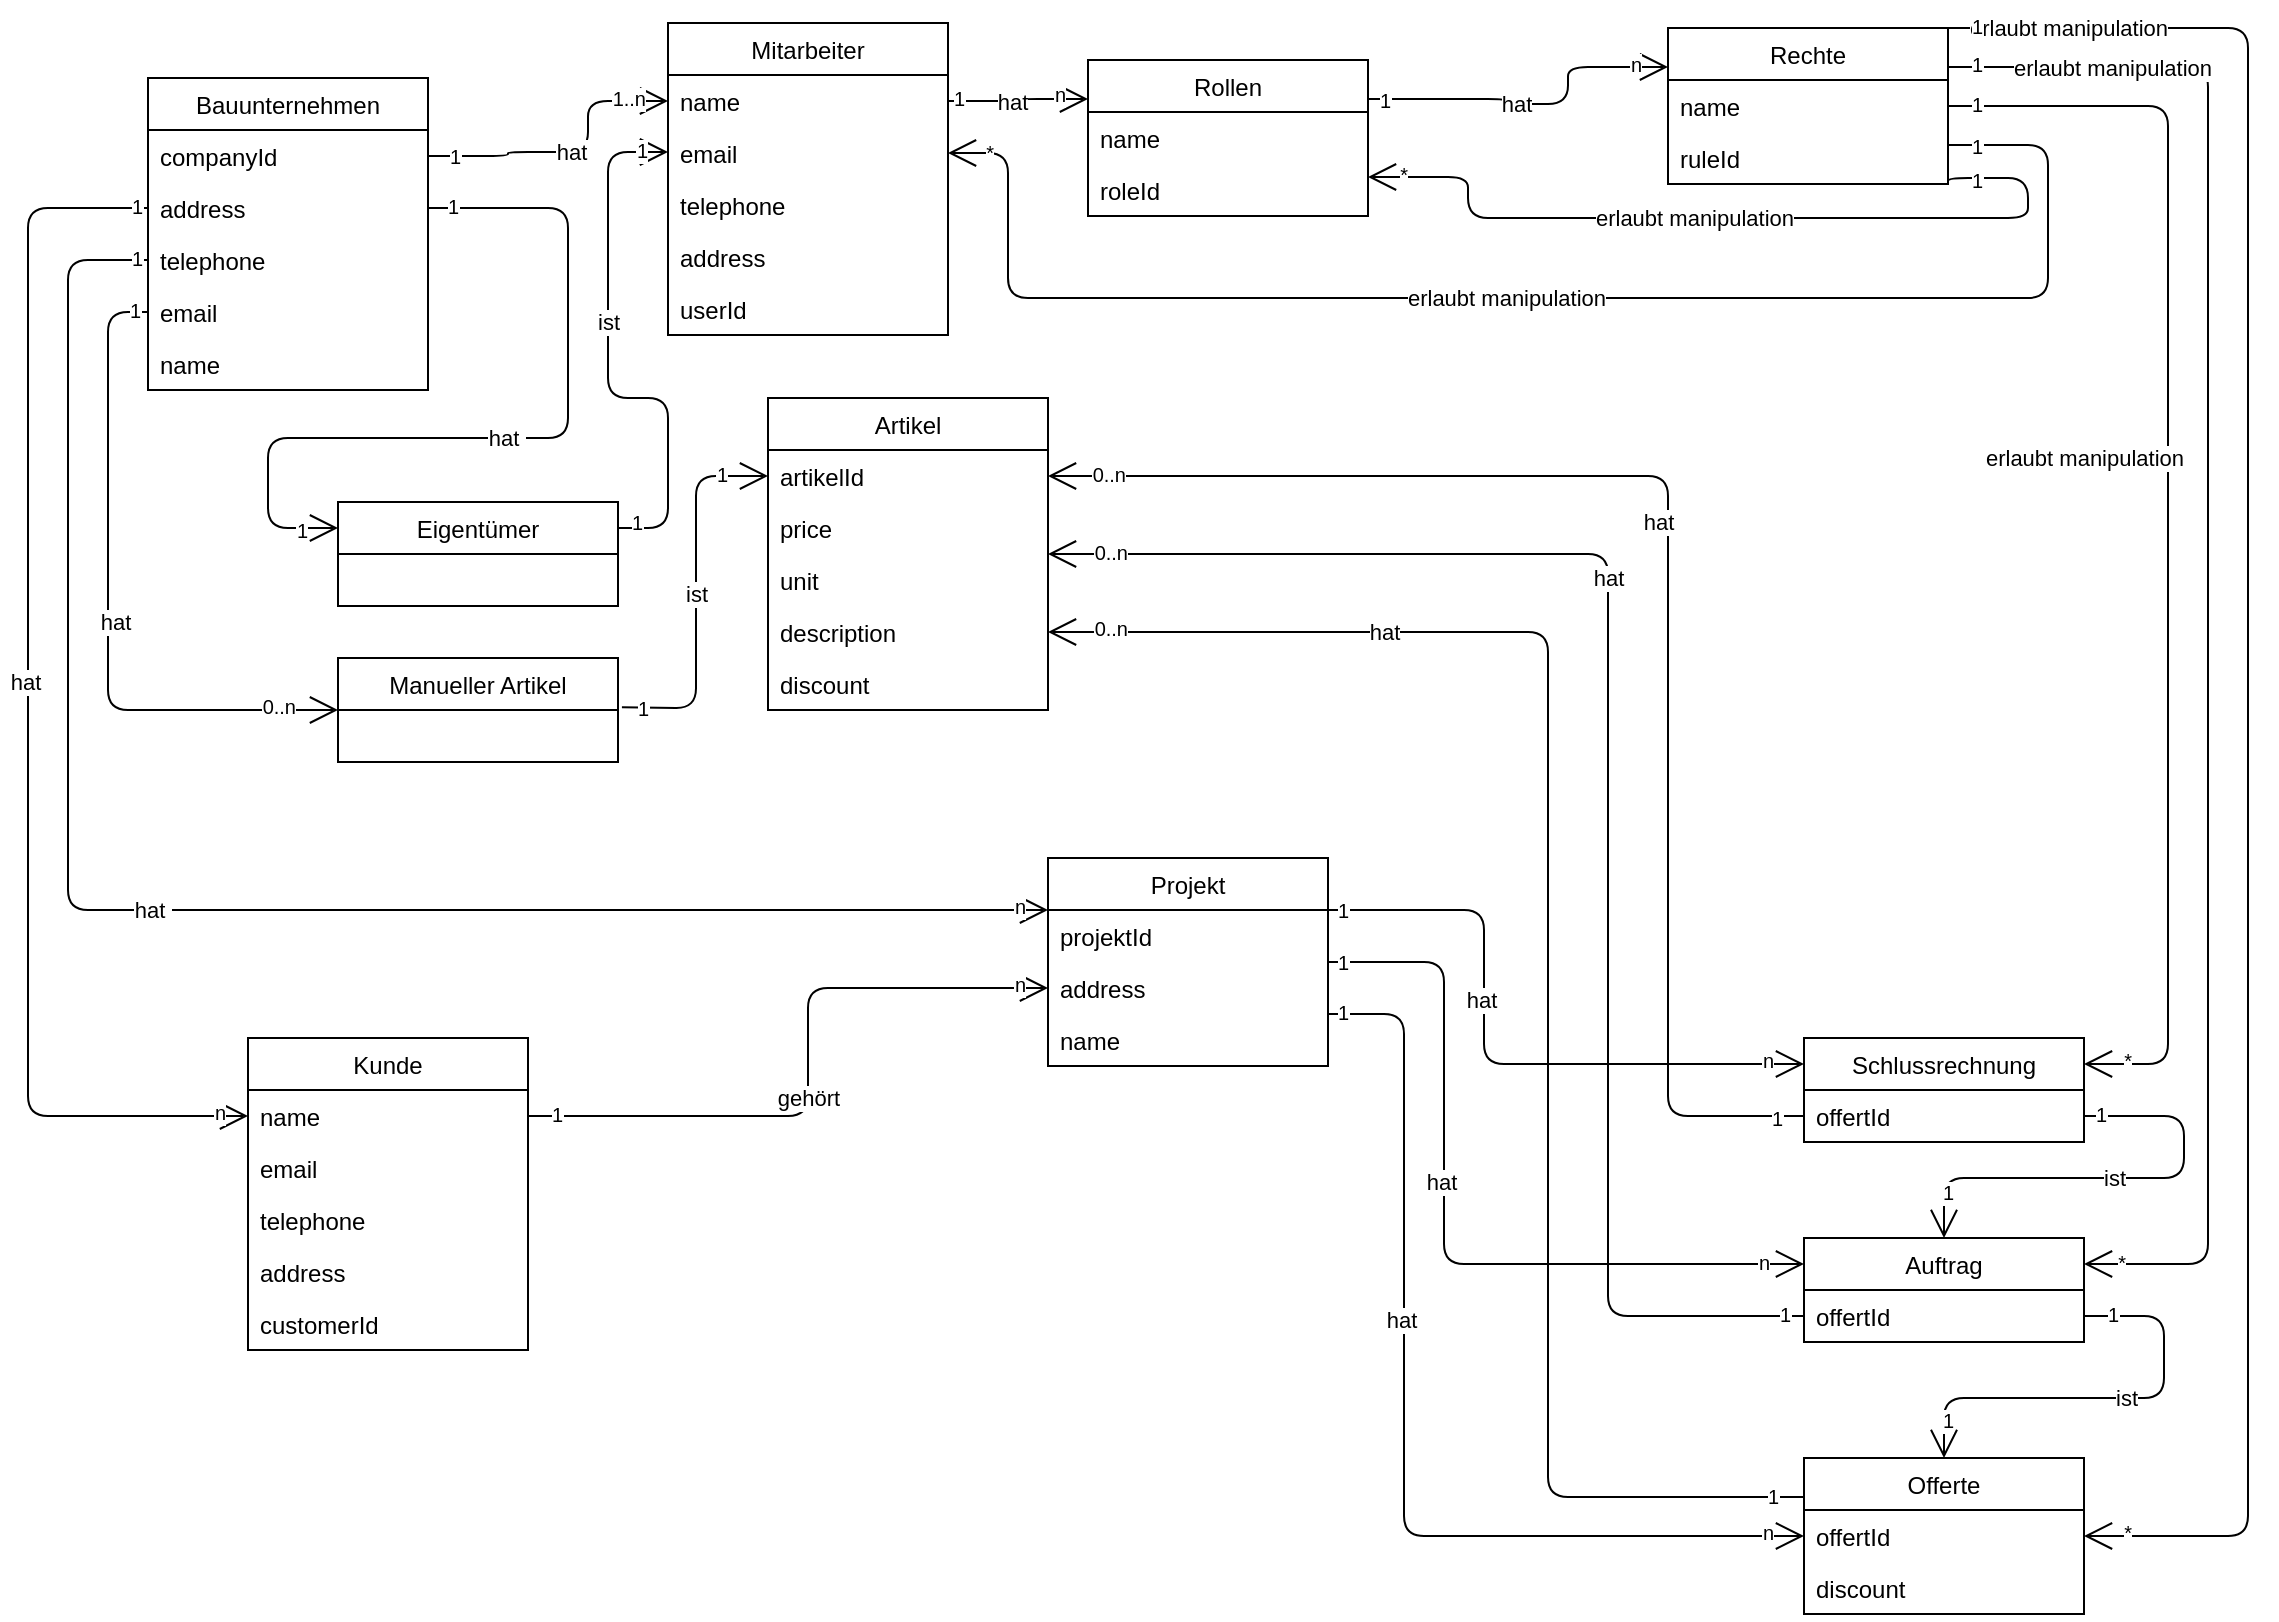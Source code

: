 <mxfile version="12.9.7" type="github">
  <diagram id="pgj_40XWlbkq-XVmsMVO" name="Page-1">
    <mxGraphModel dx="996" dy="1046" grid="1" gridSize="10" guides="1" tooltips="1" connect="1" arrows="1" fold="1" page="1" pageScale="1" pageWidth="1169" pageHeight="827" math="0" shadow="0">
      <root>
        <mxCell id="0" />
        <mxCell id="1" parent="0" />
        <mxCell id="cFKLSj62pfJq8Eh--pYl-3" value="hat&amp;nbsp;" style="endArrow=open;html=1;endSize=12;startArrow=none;startSize=14;startFill=0;edgeStyle=orthogonalEdgeStyle;exitX=1;exitY=0.5;exitDx=0;exitDy=0;entryX=0;entryY=0.25;entryDx=0;entryDy=0;" parent="1" source="C8Te4MgdLisI26u2MHIJ-48" target="C8Te4MgdLisI26u2MHIJ-19" edge="1">
          <mxGeometry x="0.043" relative="1" as="geometry">
            <mxPoint x="230" y="77.0" as="sourcePoint" />
            <mxPoint x="185" y="261" as="targetPoint" />
            <mxPoint as="offset" />
            <Array as="points">
              <mxPoint x="300" y="105" />
              <mxPoint x="300" y="220" />
              <mxPoint x="150" y="220" />
              <mxPoint x="150" y="265" />
            </Array>
          </mxGeometry>
        </mxCell>
        <mxCell id="cFKLSj62pfJq8Eh--pYl-4" value="1" style="resizable=0;html=1;align=left;verticalAlign=top;labelBackgroundColor=#ffffff;fontSize=10;" parent="cFKLSj62pfJq8Eh--pYl-3" connectable="0" vertex="1">
          <mxGeometry x="-1" relative="1" as="geometry">
            <mxPoint x="8" y="-13" as="offset" />
          </mxGeometry>
        </mxCell>
        <mxCell id="cFKLSj62pfJq8Eh--pYl-5" value="1" style="resizable=0;html=1;align=right;verticalAlign=top;labelBackgroundColor=#ffffff;fontSize=10;" parent="cFKLSj62pfJq8Eh--pYl-3" connectable="0" vertex="1">
          <mxGeometry x="1" relative="1" as="geometry">
            <mxPoint x="-14.89" y="-11" as="offset" />
          </mxGeometry>
        </mxCell>
        <mxCell id="cFKLSj62pfJq8Eh--pYl-7" value="hat&amp;nbsp;" style="endArrow=open;html=1;endSize=12;startArrow=none;startSize=14;startFill=0;edgeStyle=orthogonalEdgeStyle;entryX=0;entryY=0.25;entryDx=0;entryDy=0;exitX=1;exitY=0.5;exitDx=0;exitDy=0;" parent="1" source="C8Te4MgdLisI26u2MHIJ-46" target="C8Te4MgdLisI26u2MHIJ-11" edge="1">
          <mxGeometry x="0.016" relative="1" as="geometry">
            <mxPoint x="240" y="40" as="sourcePoint" />
            <mxPoint x="330" y="148.5" as="targetPoint" />
            <mxPoint as="offset" />
            <Array as="points">
              <mxPoint x="270" y="79" />
              <mxPoint x="270" y="77" />
              <mxPoint x="310" y="77" />
            </Array>
          </mxGeometry>
        </mxCell>
        <mxCell id="cFKLSj62pfJq8Eh--pYl-8" value="1" style="resizable=0;html=1;align=left;verticalAlign=top;labelBackgroundColor=#ffffff;fontSize=10;" parent="cFKLSj62pfJq8Eh--pYl-7" connectable="0" vertex="1">
          <mxGeometry x="-1" relative="1" as="geometry">
            <mxPoint x="9" y="-12" as="offset" />
          </mxGeometry>
        </mxCell>
        <mxCell id="cFKLSj62pfJq8Eh--pYl-9" value="1..n" style="resizable=0;html=1;align=right;verticalAlign=top;labelBackgroundColor=#ffffff;fontSize=10;" parent="cFKLSj62pfJq8Eh--pYl-7" connectable="0" vertex="1">
          <mxGeometry x="1" relative="1" as="geometry">
            <mxPoint x="-10.11" y="-13.5" as="offset" />
          </mxGeometry>
        </mxCell>
        <mxCell id="cFKLSj62pfJq8Eh--pYl-10" value="ist" style="endArrow=open;html=1;endSize=12;startArrow=none;startSize=14;startFill=0;edgeStyle=orthogonalEdgeStyle;entryX=0;entryY=0.5;entryDx=0;entryDy=0;exitX=1;exitY=0.25;exitDx=0;exitDy=0;" parent="1" source="C8Te4MgdLisI26u2MHIJ-19" target="C8Te4MgdLisI26u2MHIJ-55" edge="1">
          <mxGeometry x="0.154" relative="1" as="geometry">
            <mxPoint x="340" y="265" as="sourcePoint" />
            <mxPoint x="325" y="160" as="targetPoint" />
            <mxPoint as="offset" />
            <Array as="points">
              <mxPoint x="350" y="265" />
              <mxPoint x="350" y="200" />
              <mxPoint x="320" y="200" />
              <mxPoint x="320" y="77" />
              <mxPoint x="350" y="77" />
            </Array>
          </mxGeometry>
        </mxCell>
        <mxCell id="cFKLSj62pfJq8Eh--pYl-11" value="1" style="resizable=0;html=1;align=left;verticalAlign=top;labelBackgroundColor=#ffffff;fontSize=10;" parent="cFKLSj62pfJq8Eh--pYl-10" connectable="0" vertex="1">
          <mxGeometry x="-1" relative="1" as="geometry">
            <mxPoint x="5" y="-15" as="offset" />
          </mxGeometry>
        </mxCell>
        <mxCell id="cFKLSj62pfJq8Eh--pYl-12" value="1" style="resizable=0;html=1;align=right;verticalAlign=top;labelBackgroundColor=#ffffff;fontSize=10;" parent="cFKLSj62pfJq8Eh--pYl-10" connectable="0" vertex="1">
          <mxGeometry x="1" relative="1" as="geometry">
            <mxPoint x="-9.69" y="-13.51" as="offset" />
          </mxGeometry>
        </mxCell>
        <mxCell id="cFKLSj62pfJq8Eh--pYl-14" value="hat" style="endArrow=open;html=1;endSize=12;startArrow=none;startSize=14;startFill=0;edgeStyle=orthogonalEdgeStyle;entryX=0;entryY=0.25;entryDx=0;entryDy=0;exitX=1;exitY=0.5;exitDx=0;exitDy=0;" parent="1" source="C8Te4MgdLisI26u2MHIJ-56" target="C8Te4MgdLisI26u2MHIJ-15" edge="1">
          <mxGeometry x="-0.111" relative="1" as="geometry">
            <mxPoint x="440" y="148.5" as="sourcePoint" />
            <mxPoint x="570" y="35" as="targetPoint" />
            <mxPoint as="offset" />
            <Array as="points" />
          </mxGeometry>
        </mxCell>
        <mxCell id="cFKLSj62pfJq8Eh--pYl-15" value="1" style="resizable=0;html=1;align=left;verticalAlign=top;labelBackgroundColor=#ffffff;fontSize=10;" parent="cFKLSj62pfJq8Eh--pYl-14" connectable="0" vertex="1">
          <mxGeometry x="-1" relative="1" as="geometry">
            <mxPoint x="1" y="-13.5" as="offset" />
          </mxGeometry>
        </mxCell>
        <mxCell id="cFKLSj62pfJq8Eh--pYl-16" value="n" style="resizable=0;html=1;align=right;verticalAlign=top;labelBackgroundColor=#ffffff;fontSize=10;" parent="cFKLSj62pfJq8Eh--pYl-14" connectable="0" vertex="1">
          <mxGeometry x="1" relative="1" as="geometry">
            <mxPoint x="-10.1" y="-14.5" as="offset" />
          </mxGeometry>
        </mxCell>
        <mxCell id="cFKLSj62pfJq8Eh--pYl-18" value="hat&amp;nbsp;" style="endArrow=open;html=1;endSize=12;startArrow=none;startSize=14;startFill=0;edgeStyle=orthogonalEdgeStyle;exitX=0;exitY=0.5;exitDx=0;exitDy=0;entryX=0;entryY=0.25;entryDx=0;entryDy=0;" parent="1" source="C8Te4MgdLisI26u2MHIJ-49" target="C8Te4MgdLisI26u2MHIJ-20" edge="1">
          <mxGeometry x="-0.048" relative="1" as="geometry">
            <mxPoint x="90" y="79" as="sourcePoint" />
            <mxPoint x="60" y="446" as="targetPoint" />
            <mxPoint as="offset" />
            <Array as="points">
              <mxPoint x="50" y="131" />
              <mxPoint x="50" y="456" />
            </Array>
          </mxGeometry>
        </mxCell>
        <mxCell id="cFKLSj62pfJq8Eh--pYl-19" value="1" style="resizable=0;html=1;align=left;verticalAlign=top;labelBackgroundColor=#ffffff;fontSize=10;" parent="cFKLSj62pfJq8Eh--pYl-18" connectable="0" vertex="1">
          <mxGeometry x="-1" relative="1" as="geometry">
            <mxPoint x="-10" y="-13" as="offset" />
          </mxGeometry>
        </mxCell>
        <mxCell id="cFKLSj62pfJq8Eh--pYl-20" value="n" style="resizable=0;html=1;align=right;verticalAlign=top;labelBackgroundColor=#ffffff;fontSize=10;" parent="cFKLSj62pfJq8Eh--pYl-18" connectable="0" vertex="1">
          <mxGeometry x="1" relative="1" as="geometry">
            <mxPoint x="-10.98" y="-14.0" as="offset" />
          </mxGeometry>
        </mxCell>
        <mxCell id="C8Te4MgdLisI26u2MHIJ-17" value="Rechte" style="swimlane;fontStyle=0;childLayout=stackLayout;horizontal=1;startSize=26;fillColor=none;horizontalStack=0;resizeParent=1;resizeParentMax=0;resizeLast=0;collapsible=1;marginBottom=0;" parent="1" vertex="1">
          <mxGeometry x="850" y="15" width="140" height="78" as="geometry" />
        </mxCell>
        <mxCell id="C8Te4MgdLisI26u2MHIJ-59" value="name" style="text;strokeColor=none;fillColor=none;align=left;verticalAlign=top;spacingLeft=4;spacingRight=4;overflow=hidden;rotatable=0;points=[[0,0.5],[1,0.5]];portConstraint=eastwest;" parent="C8Te4MgdLisI26u2MHIJ-17" vertex="1">
          <mxGeometry y="26" width="140" height="26" as="geometry" />
        </mxCell>
        <mxCell id="C8Te4MgdLisI26u2MHIJ-60" value="ruleId" style="text;strokeColor=none;fillColor=none;align=left;verticalAlign=top;spacingLeft=4;spacingRight=4;overflow=hidden;rotatable=0;points=[[0,0.5],[1,0.5]];portConstraint=eastwest;" parent="C8Te4MgdLisI26u2MHIJ-17" vertex="1">
          <mxGeometry y="52" width="140" height="26" as="geometry" />
        </mxCell>
        <mxCell id="cFKLSj62pfJq8Eh--pYl-24" value="hat&amp;nbsp;" style="endArrow=open;html=1;endSize=12;startArrow=none;startSize=14;startFill=0;edgeStyle=orthogonalEdgeStyle;entryX=0;entryY=0.5;entryDx=0;entryDy=0;exitX=1;exitY=0.75;exitDx=0;exitDy=0;" parent="1" source="C8Te4MgdLisI26u2MHIJ-20" target="C8Te4MgdLisI26u2MHIJ-33" edge="1">
          <mxGeometry x="-0.235" relative="1" as="geometry">
            <mxPoint x="648" y="471" as="sourcePoint" />
            <mxPoint x="867" y="725" as="targetPoint" />
            <mxPoint as="offset" />
            <Array as="points">
              <mxPoint x="718" y="508" />
              <mxPoint x="718" y="769" />
            </Array>
          </mxGeometry>
        </mxCell>
        <mxCell id="cFKLSj62pfJq8Eh--pYl-25" value="1" style="resizable=0;html=1;align=left;verticalAlign=top;labelBackgroundColor=#ffffff;fontSize=10;" parent="cFKLSj62pfJq8Eh--pYl-24" connectable="0" vertex="1">
          <mxGeometry x="-1" relative="1" as="geometry">
            <mxPoint x="3" y="-13" as="offset" />
          </mxGeometry>
        </mxCell>
        <mxCell id="cFKLSj62pfJq8Eh--pYl-26" value="n" style="resizable=0;html=1;align=right;verticalAlign=top;labelBackgroundColor=#ffffff;fontSize=10;" parent="cFKLSj62pfJq8Eh--pYl-24" connectable="0" vertex="1">
          <mxGeometry x="1" relative="1" as="geometry">
            <mxPoint x="-14.19" y="-14.0" as="offset" />
          </mxGeometry>
        </mxCell>
        <mxCell id="cFKLSj62pfJq8Eh--pYl-28" value="hat&amp;nbsp;" style="endArrow=open;html=1;endSize=12;startArrow=none;startSize=14;startFill=0;edgeStyle=orthogonalEdgeStyle;entryX=0;entryY=0.25;entryDx=0;entryDy=0;exitX=1;exitY=0.5;exitDx=0;exitDy=0;" parent="1" source="C8Te4MgdLisI26u2MHIJ-20" target="C8Te4MgdLisI26u2MHIJ-34" edge="1">
          <mxGeometry x="-0.135" relative="1" as="geometry">
            <mxPoint x="648" y="458.5" as="sourcePoint" />
            <mxPoint x="867" y="635" as="targetPoint" />
            <mxPoint as="offset" />
            <Array as="points">
              <mxPoint x="738" y="482" />
              <mxPoint x="738" y="633" />
            </Array>
          </mxGeometry>
        </mxCell>
        <mxCell id="cFKLSj62pfJq8Eh--pYl-29" value="1" style="resizable=0;html=1;align=left;verticalAlign=top;labelBackgroundColor=#ffffff;fontSize=10;" parent="cFKLSj62pfJq8Eh--pYl-28" connectable="0" vertex="1">
          <mxGeometry x="-1" relative="1" as="geometry">
            <mxPoint x="3" y="-12" as="offset" />
          </mxGeometry>
        </mxCell>
        <mxCell id="cFKLSj62pfJq8Eh--pYl-30" value="n" style="resizable=0;html=1;align=right;verticalAlign=top;labelBackgroundColor=#ffffff;fontSize=10;" parent="cFKLSj62pfJq8Eh--pYl-28" connectable="0" vertex="1">
          <mxGeometry x="1" relative="1" as="geometry">
            <mxPoint x="-16.05" y="-13.0" as="offset" />
          </mxGeometry>
        </mxCell>
        <mxCell id="cFKLSj62pfJq8Eh--pYl-32" value="hat&amp;nbsp;" style="endArrow=open;html=1;endSize=12;startArrow=none;startSize=14;startFill=0;edgeStyle=orthogonalEdgeStyle;exitX=1;exitY=0.25;exitDx=0;exitDy=0;entryX=0;entryY=0.25;entryDx=0;entryDy=0;" parent="1" source="C8Te4MgdLisI26u2MHIJ-20" target="C8Te4MgdLisI26u2MHIJ-36" edge="1">
          <mxGeometry x="-0.218" relative="1" as="geometry">
            <mxPoint x="648" y="446" as="sourcePoint" />
            <mxPoint x="867" y="526.24" as="targetPoint" />
            <mxPoint as="offset" />
            <Array as="points">
              <mxPoint x="758" y="456" />
              <mxPoint x="758" y="533" />
            </Array>
          </mxGeometry>
        </mxCell>
        <mxCell id="cFKLSj62pfJq8Eh--pYl-33" value="1" style="resizable=0;html=1;align=left;verticalAlign=top;labelBackgroundColor=#ffffff;fontSize=10;" parent="cFKLSj62pfJq8Eh--pYl-32" connectable="0" vertex="1">
          <mxGeometry x="-1" relative="1" as="geometry">
            <mxPoint x="3" y="-12" as="offset" />
          </mxGeometry>
        </mxCell>
        <mxCell id="cFKLSj62pfJq8Eh--pYl-34" value="n" style="resizable=0;html=1;align=right;verticalAlign=top;labelBackgroundColor=#ffffff;fontSize=10;" parent="cFKLSj62pfJq8Eh--pYl-32" connectable="0" vertex="1">
          <mxGeometry x="1" relative="1" as="geometry">
            <mxPoint x="-15" y="-13.74" as="offset" />
          </mxGeometry>
        </mxCell>
        <mxCell id="cFKLSj62pfJq8Eh--pYl-35" value="erlaubt manipulation" style="endArrow=open;html=1;endSize=12;startArrow=none;startSize=14;startFill=0;edgeStyle=orthogonalEdgeStyle;exitX=1;exitY=0.5;exitDx=0;exitDy=0;entryX=1;entryY=0.25;entryDx=0;entryDy=0;" parent="1" source="C8Te4MgdLisI26u2MHIJ-17" target="C8Te4MgdLisI26u2MHIJ-36" edge="1">
          <mxGeometry x="-0.094" y="-42" relative="1" as="geometry">
            <mxPoint x="857.5" y="120" as="sourcePoint" />
            <mxPoint x="509" y="528.74" as="targetPoint" />
            <mxPoint as="offset" />
            <Array as="points">
              <mxPoint x="1100" y="54" />
              <mxPoint x="1100" y="533" />
            </Array>
          </mxGeometry>
        </mxCell>
        <mxCell id="cFKLSj62pfJq8Eh--pYl-36" value="1" style="resizable=0;html=1;align=left;verticalAlign=top;labelBackgroundColor=#ffffff;fontSize=10;" parent="cFKLSj62pfJq8Eh--pYl-35" connectable="0" vertex="1">
          <mxGeometry x="-1" relative="1" as="geometry">
            <mxPoint x="10" y="-13" as="offset" />
          </mxGeometry>
        </mxCell>
        <mxCell id="cFKLSj62pfJq8Eh--pYl-37" value="*" style="resizable=0;html=1;align=right;verticalAlign=top;labelBackgroundColor=#ffffff;fontSize=10;" parent="cFKLSj62pfJq8Eh--pYl-35" connectable="0" vertex="1">
          <mxGeometry x="1" relative="1" as="geometry">
            <mxPoint x="24.89" y="-13.51" as="offset" />
          </mxGeometry>
        </mxCell>
        <mxCell id="cFKLSj62pfJq8Eh--pYl-39" value="hat" style="endArrow=open;html=1;endSize=12;startArrow=none;startSize=14;startFill=0;edgeStyle=orthogonalEdgeStyle;entryX=0;entryY=0.25;entryDx=0;entryDy=0;exitX=1;exitY=0.25;exitDx=0;exitDy=0;" parent="1" source="C8Te4MgdLisI26u2MHIJ-15" target="C8Te4MgdLisI26u2MHIJ-17" edge="1">
          <mxGeometry x="-0.111" relative="1" as="geometry">
            <mxPoint x="640" y="148.5" as="sourcePoint" />
            <mxPoint x="720" y="148.5" as="targetPoint" />
            <mxPoint as="offset" />
            <Array as="points">
              <mxPoint x="770" y="51" />
              <mxPoint x="770" y="53" />
              <mxPoint x="800" y="53" />
              <mxPoint x="800" y="35" />
            </Array>
          </mxGeometry>
        </mxCell>
        <mxCell id="cFKLSj62pfJq8Eh--pYl-40" value="1" style="resizable=0;html=1;align=left;verticalAlign=top;labelBackgroundColor=#ffffff;fontSize=10;" parent="cFKLSj62pfJq8Eh--pYl-39" connectable="0" vertex="1">
          <mxGeometry x="-1" relative="1" as="geometry">
            <mxPoint x="4" y="-12" as="offset" />
          </mxGeometry>
        </mxCell>
        <mxCell id="cFKLSj62pfJq8Eh--pYl-41" value="n" style="resizable=0;html=1;align=right;verticalAlign=top;labelBackgroundColor=#ffffff;fontSize=10;" parent="cFKLSj62pfJq8Eh--pYl-39" connectable="0" vertex="1">
          <mxGeometry x="1" relative="1" as="geometry">
            <mxPoint x="-13" y="-13" as="offset" />
          </mxGeometry>
        </mxCell>
        <mxCell id="cFKLSj62pfJq8Eh--pYl-44" value="erlaubt manipulation" style="endArrow=open;html=1;endSize=12;startArrow=none;startSize=14;startFill=0;edgeStyle=orthogonalEdgeStyle;entryX=1;entryY=0.25;entryDx=0;entryDy=0;exitX=1;exitY=0.25;exitDx=0;exitDy=0;" parent="1" source="C8Te4MgdLisI26u2MHIJ-17" target="C8Te4MgdLisI26u2MHIJ-34" edge="1">
          <mxGeometry x="-0.792" relative="1" as="geometry">
            <mxPoint x="990" y="66" as="sourcePoint" />
            <mxPoint x="509" y="625" as="targetPoint" />
            <mxPoint as="offset" />
            <Array as="points">
              <mxPoint x="1120" y="35" />
              <mxPoint x="1120" y="633" />
            </Array>
          </mxGeometry>
        </mxCell>
        <mxCell id="cFKLSj62pfJq8Eh--pYl-45" value="1" style="resizable=0;html=1;align=left;verticalAlign=top;labelBackgroundColor=#ffffff;fontSize=10;" parent="cFKLSj62pfJq8Eh--pYl-44" connectable="0" vertex="1">
          <mxGeometry x="-1" relative="1" as="geometry">
            <mxPoint x="10" y="-14" as="offset" />
          </mxGeometry>
        </mxCell>
        <mxCell id="cFKLSj62pfJq8Eh--pYl-46" value="*" style="resizable=0;html=1;align=right;verticalAlign=top;labelBackgroundColor=#ffffff;fontSize=10;" parent="cFKLSj62pfJq8Eh--pYl-44" connectable="0" vertex="1">
          <mxGeometry x="1" relative="1" as="geometry">
            <mxPoint x="21.24" y="-13.24" as="offset" />
          </mxGeometry>
        </mxCell>
        <mxCell id="cFKLSj62pfJq8Eh--pYl-47" value="erlaubt manipulation" style="endArrow=open;html=1;endSize=12;startArrow=none;startSize=14;startFill=0;edgeStyle=orthogonalEdgeStyle;exitX=1;exitY=0;exitDx=0;exitDy=0;entryX=1;entryY=0.5;entryDx=0;entryDy=0;" parent="1" source="C8Te4MgdLisI26u2MHIJ-17" target="C8Te4MgdLisI26u2MHIJ-32" edge="1">
          <mxGeometry x="-0.878" relative="1" as="geometry">
            <mxPoint x="912.5" y="120" as="sourcePoint" />
            <mxPoint x="509" y="715" as="targetPoint" />
            <mxPoint as="offset" />
            <Array as="points">
              <mxPoint x="1140" y="15" />
              <mxPoint x="1140" y="769" />
            </Array>
          </mxGeometry>
        </mxCell>
        <mxCell id="cFKLSj62pfJq8Eh--pYl-48" value="1" style="resizable=0;html=1;align=left;verticalAlign=top;labelBackgroundColor=#ffffff;fontSize=10;" parent="cFKLSj62pfJq8Eh--pYl-47" connectable="0" vertex="1">
          <mxGeometry x="-1" relative="1" as="geometry">
            <mxPoint x="10" y="-13" as="offset" />
          </mxGeometry>
        </mxCell>
        <mxCell id="cFKLSj62pfJq8Eh--pYl-49" value="*" style="resizable=0;html=1;align=right;verticalAlign=top;labelBackgroundColor=#ffffff;fontSize=10;" parent="cFKLSj62pfJq8Eh--pYl-47" connectable="0" vertex="1">
          <mxGeometry x="1" relative="1" as="geometry">
            <mxPoint x="24.89" y="-13.51" as="offset" />
          </mxGeometry>
        </mxCell>
        <mxCell id="cFKLSj62pfJq8Eh--pYl-68" value="erlaubt manipulation" style="endArrow=open;html=1;endSize=12;startArrow=none;startSize=14;startFill=0;edgeStyle=orthogonalEdgeStyle;entryX=1;entryY=0.5;entryDx=0;entryDy=0;exitX=1;exitY=0.75;exitDx=0;exitDy=0;" parent="1" source="C8Te4MgdLisI26u2MHIJ-17" target="C8Te4MgdLisI26u2MHIJ-55" edge="1">
          <mxGeometry x="0.063" relative="1" as="geometry">
            <mxPoint x="990" y="170" as="sourcePoint" />
            <mxPoint x="520" y="104" as="targetPoint" />
            <mxPoint as="offset" />
            <Array as="points">
              <mxPoint x="1040" y="74" />
              <mxPoint x="1040" y="150" />
              <mxPoint x="520" y="150" />
              <mxPoint x="520" y="78" />
            </Array>
          </mxGeometry>
        </mxCell>
        <mxCell id="cFKLSj62pfJq8Eh--pYl-69" value="1" style="resizable=0;html=1;align=left;verticalAlign=top;labelBackgroundColor=#ffffff;fontSize=10;" parent="cFKLSj62pfJq8Eh--pYl-68" connectable="0" vertex="1">
          <mxGeometry x="-1" relative="1" as="geometry">
            <mxPoint x="10" y="-12" as="offset" />
          </mxGeometry>
        </mxCell>
        <mxCell id="cFKLSj62pfJq8Eh--pYl-70" value="*" style="resizable=0;html=1;align=right;verticalAlign=top;labelBackgroundColor=#ffffff;fontSize=10;" parent="cFKLSj62pfJq8Eh--pYl-68" connectable="0" vertex="1">
          <mxGeometry x="1" relative="1" as="geometry">
            <mxPoint x="23.02" y="-12.5" as="offset" />
          </mxGeometry>
        </mxCell>
        <mxCell id="cFKLSj62pfJq8Eh--pYl-71" value="erlaubt manipulation" style="endArrow=open;html=1;endSize=12;startArrow=none;startSize=14;startFill=0;edgeStyle=orthogonalEdgeStyle;exitX=1;exitY=1;exitDx=0;exitDy=0;entryX=1;entryY=0.75;entryDx=0;entryDy=0;" parent="1" source="C8Te4MgdLisI26u2MHIJ-17" target="C8Te4MgdLisI26u2MHIJ-15" edge="1">
          <mxGeometry x="0.114" relative="1" as="geometry">
            <mxPoint x="830" y="107.5" as="sourcePoint" />
            <mxPoint x="720" y="90" as="targetPoint" />
            <mxPoint as="offset" />
            <Array as="points">
              <mxPoint x="990" y="90" />
              <mxPoint x="1030" y="90" />
              <mxPoint x="1030" y="110" />
              <mxPoint x="750" y="110" />
              <mxPoint x="750" y="90" />
            </Array>
          </mxGeometry>
        </mxCell>
        <mxCell id="cFKLSj62pfJq8Eh--pYl-72" value="1" style="resizable=0;html=1;align=left;verticalAlign=top;labelBackgroundColor=#ffffff;fontSize=10;" parent="cFKLSj62pfJq8Eh--pYl-71" connectable="0" vertex="1">
          <mxGeometry x="-1" relative="1" as="geometry">
            <mxPoint x="10" y="-14.5" as="offset" />
          </mxGeometry>
        </mxCell>
        <mxCell id="cFKLSj62pfJq8Eh--pYl-73" value="*" style="resizable=0;html=1;align=right;verticalAlign=top;labelBackgroundColor=#ffffff;fontSize=10;" parent="cFKLSj62pfJq8Eh--pYl-71" connectable="0" vertex="1">
          <mxGeometry x="1" relative="1" as="geometry">
            <mxPoint x="20.1" y="-13.5" as="offset" />
          </mxGeometry>
        </mxCell>
        <mxCell id="b38f-WXCL_RRx9QxpQUx-3" value="hat&amp;nbsp;" style="endArrow=open;html=1;endSize=12;startArrow=none;startSize=14;startFill=0;edgeStyle=orthogonalEdgeStyle;exitX=0;exitY=0.75;exitDx=0;exitDy=0;entryX=0;entryY=0.5;entryDx=0;entryDy=0;" parent="1" source="C8Te4MgdLisI26u2MHIJ-7" target="C8Te4MgdLisI26u2MHIJ-28" edge="1">
          <mxGeometry x="0.046" y="5" relative="1" as="geometry">
            <mxPoint x="90" y="105" as="sourcePoint" />
            <mxPoint x="200" y="348.5" as="targetPoint" />
            <mxPoint as="offset" />
            <Array as="points">
              <mxPoint x="70" y="157" />
              <mxPoint x="70" y="356" />
            </Array>
          </mxGeometry>
        </mxCell>
        <mxCell id="b38f-WXCL_RRx9QxpQUx-4" value="1" style="resizable=0;html=1;align=left;verticalAlign=top;labelBackgroundColor=#ffffff;fontSize=10;" parent="b38f-WXCL_RRx9QxpQUx-3" connectable="0" vertex="1">
          <mxGeometry x="-1" relative="1" as="geometry">
            <mxPoint x="-11" y="-13" as="offset" />
          </mxGeometry>
        </mxCell>
        <mxCell id="b38f-WXCL_RRx9QxpQUx-5" value="0..n" style="resizable=0;html=1;align=right;verticalAlign=top;labelBackgroundColor=#ffffff;fontSize=10;" parent="b38f-WXCL_RRx9QxpQUx-3" connectable="0" vertex="1">
          <mxGeometry x="1" relative="1" as="geometry">
            <mxPoint x="-20.34" y="-13.51" as="offset" />
          </mxGeometry>
        </mxCell>
        <mxCell id="b38f-WXCL_RRx9QxpQUx-6" value="ist" style="endArrow=open;html=1;endSize=12;startArrow=none;startSize=14;startFill=0;edgeStyle=orthogonalEdgeStyle;entryX=0;entryY=0.25;entryDx=0;entryDy=0;exitX=1.014;exitY=-0.053;exitDx=0;exitDy=0;exitPerimeter=0;" parent="1" target="C8Te4MgdLisI26u2MHIJ-21" edge="1">
          <mxGeometry x="-0.004" relative="1" as="geometry">
            <mxPoint x="326.96" y="354.622" as="sourcePoint" />
            <mxPoint x="399" y="348.5" as="targetPoint" />
            <mxPoint as="offset" />
          </mxGeometry>
        </mxCell>
        <mxCell id="b38f-WXCL_RRx9QxpQUx-7" value="1" style="resizable=0;html=1;align=left;verticalAlign=top;labelBackgroundColor=#ffffff;fontSize=10;" parent="b38f-WXCL_RRx9QxpQUx-6" connectable="0" vertex="1">
          <mxGeometry x="-1" relative="1" as="geometry">
            <mxPoint x="6" y="-12" as="offset" />
          </mxGeometry>
        </mxCell>
        <mxCell id="b38f-WXCL_RRx9QxpQUx-8" value="1" style="resizable=0;html=1;align=right;verticalAlign=top;labelBackgroundColor=#ffffff;fontSize=10;" parent="b38f-WXCL_RRx9QxpQUx-6" connectable="0" vertex="1">
          <mxGeometry x="1" relative="1" as="geometry">
            <mxPoint x="-19.34" y="-12.51" as="offset" />
          </mxGeometry>
        </mxCell>
        <mxCell id="b38f-WXCL_RRx9QxpQUx-12" value="hat" style="endArrow=open;html=1;endSize=12;startArrow=none;startSize=14;startFill=0;edgeStyle=orthogonalEdgeStyle;entryX=1;entryY=0.25;entryDx=0;entryDy=0;exitX=0;exitY=0.5;exitDx=0;exitDy=0;" parent="1" source="C8Te4MgdLisI26u2MHIJ-37" target="C8Te4MgdLisI26u2MHIJ-21" edge="1">
          <mxGeometry x="0.046" y="5" relative="1" as="geometry">
            <mxPoint x="481.5" y="503.74" as="sourcePoint" />
            <mxPoint x="481.5" y="373.5" as="targetPoint" />
            <mxPoint as="offset" />
            <Array as="points">
              <mxPoint x="850" y="559" />
              <mxPoint x="850" y="239" />
            </Array>
          </mxGeometry>
        </mxCell>
        <mxCell id="b38f-WXCL_RRx9QxpQUx-13" value="1" style="resizable=0;html=1;align=left;verticalAlign=top;labelBackgroundColor=#ffffff;fontSize=10;" parent="b38f-WXCL_RRx9QxpQUx-12" connectable="0" vertex="1">
          <mxGeometry x="-1" relative="1" as="geometry">
            <mxPoint x="-18" y="-11" as="offset" />
          </mxGeometry>
        </mxCell>
        <mxCell id="b38f-WXCL_RRx9QxpQUx-14" value="0..n" style="resizable=0;html=1;align=right;verticalAlign=top;labelBackgroundColor=#ffffff;fontSize=10;" parent="b38f-WXCL_RRx9QxpQUx-12" connectable="0" vertex="1">
          <mxGeometry x="1" relative="1" as="geometry">
            <mxPoint x="39.95" y="-13" as="offset" />
          </mxGeometry>
        </mxCell>
        <mxCell id="b38f-WXCL_RRx9QxpQUx-15" value="hat" style="endArrow=open;html=1;endSize=12;startArrow=none;startSize=14;startFill=0;edgeStyle=orthogonalEdgeStyle;entryX=1;entryY=0.5;entryDx=0;entryDy=0;exitX=0;exitY=0.5;exitDx=0;exitDy=0;" parent="1" source="C8Te4MgdLisI26u2MHIJ-35" target="C8Te4MgdLisI26u2MHIJ-21" edge="1">
          <mxGeometry x="0.231" relative="1" as="geometry">
            <mxPoint x="399" y="600" as="sourcePoint" />
            <mxPoint x="454" y="373.5" as="targetPoint" />
            <mxPoint as="offset" />
            <Array as="points">
              <mxPoint x="820" y="659" />
              <mxPoint x="820" y="278" />
            </Array>
          </mxGeometry>
        </mxCell>
        <mxCell id="b38f-WXCL_RRx9QxpQUx-16" value="1" style="resizable=0;html=1;align=left;verticalAlign=top;labelBackgroundColor=#ffffff;fontSize=10;" parent="b38f-WXCL_RRx9QxpQUx-15" connectable="0" vertex="1">
          <mxGeometry x="-1" relative="1" as="geometry">
            <mxPoint x="-14" y="-13" as="offset" />
          </mxGeometry>
        </mxCell>
        <mxCell id="b38f-WXCL_RRx9QxpQUx-17" value="0..n" style="resizable=0;html=1;align=right;verticalAlign=top;labelBackgroundColor=#ffffff;fontSize=10;" parent="b38f-WXCL_RRx9QxpQUx-15" connectable="0" vertex="1">
          <mxGeometry x="1" relative="1" as="geometry">
            <mxPoint x="40.06" y="-13" as="offset" />
          </mxGeometry>
        </mxCell>
        <mxCell id="b38f-WXCL_RRx9QxpQUx-18" value="hat" style="endArrow=open;html=1;endSize=12;startArrow=none;startSize=14;startFill=0;edgeStyle=orthogonalEdgeStyle;entryX=1;entryY=0.75;entryDx=0;entryDy=0;exitX=0;exitY=0.25;exitDx=0;exitDy=0;" parent="1" source="C8Te4MgdLisI26u2MHIJ-32" target="C8Te4MgdLisI26u2MHIJ-21" edge="1">
          <mxGeometry x="0.587" relative="1" as="geometry">
            <mxPoint x="399" y="690" as="sourcePoint" />
            <mxPoint x="426.5" y="373.5" as="targetPoint" />
            <mxPoint as="offset" />
            <Array as="points">
              <mxPoint x="790" y="750" />
              <mxPoint x="790" y="317" />
            </Array>
          </mxGeometry>
        </mxCell>
        <mxCell id="b38f-WXCL_RRx9QxpQUx-19" value="1" style="resizable=0;html=1;align=left;verticalAlign=top;labelBackgroundColor=#ffffff;fontSize=10;" parent="b38f-WXCL_RRx9QxpQUx-18" connectable="0" vertex="1">
          <mxGeometry x="-1" relative="1" as="geometry">
            <mxPoint x="-20" y="-13" as="offset" />
          </mxGeometry>
        </mxCell>
        <mxCell id="b38f-WXCL_RRx9QxpQUx-20" value="0..n" style="resizable=0;html=1;align=right;verticalAlign=top;labelBackgroundColor=#ffffff;fontSize=10;" parent="b38f-WXCL_RRx9QxpQUx-18" connectable="0" vertex="1">
          <mxGeometry x="1" relative="1" as="geometry">
            <mxPoint x="40" y="-14" as="offset" />
          </mxGeometry>
        </mxCell>
        <mxCell id="C8Te4MgdLisI26u2MHIJ-1" value="ist" style="endArrow=open;html=1;endSize=12;startArrow=none;startSize=14;startFill=0;edgeStyle=orthogonalEdgeStyle;entryX=0.5;entryY=0;entryDx=0;entryDy=0;exitX=1;exitY=0.5;exitDx=0;exitDy=0;" parent="1" source="C8Te4MgdLisI26u2MHIJ-37" target="C8Te4MgdLisI26u2MHIJ-34" edge="1">
          <mxGeometry x="0.005" relative="1" as="geometry">
            <mxPoint x="922" y="563.74" as="sourcePoint" />
            <mxPoint x="922" y="610" as="targetPoint" />
            <mxPoint as="offset" />
            <Array as="points">
              <mxPoint x="1108" y="559" />
              <mxPoint x="1108" y="590" />
              <mxPoint x="988" y="590" />
            </Array>
          </mxGeometry>
        </mxCell>
        <mxCell id="C8Te4MgdLisI26u2MHIJ-2" value="1" style="resizable=0;html=1;align=left;verticalAlign=top;labelBackgroundColor=#ffffff;fontSize=10;" parent="C8Te4MgdLisI26u2MHIJ-1" connectable="0" vertex="1">
          <mxGeometry x="-1" relative="1" as="geometry">
            <mxPoint x="4" y="-13.0" as="offset" />
          </mxGeometry>
        </mxCell>
        <mxCell id="C8Te4MgdLisI26u2MHIJ-3" value="1" style="resizable=0;html=1;align=right;verticalAlign=top;labelBackgroundColor=#ffffff;fontSize=10;" parent="C8Te4MgdLisI26u2MHIJ-1" connectable="0" vertex="1">
          <mxGeometry x="1" relative="1" as="geometry">
            <mxPoint x="5.0" y="-35.2" as="offset" />
          </mxGeometry>
        </mxCell>
        <mxCell id="C8Te4MgdLisI26u2MHIJ-4" value="ist" style="endArrow=open;html=1;endSize=12;startArrow=none;startSize=14;startFill=0;edgeStyle=orthogonalEdgeStyle;entryX=0.5;entryY=0;entryDx=0;entryDy=0;exitX=1;exitY=0.5;exitDx=0;exitDy=0;" parent="1" source="C8Te4MgdLisI26u2MHIJ-35" target="C8Te4MgdLisI26u2MHIJ-32" edge="1">
          <mxGeometry x="-0.094" relative="1" as="geometry">
            <mxPoint x="988" y="710" as="sourcePoint" />
            <mxPoint x="922" y="700" as="targetPoint" />
            <mxPoint as="offset" />
            <Array as="points">
              <mxPoint x="1098" y="659" />
              <mxPoint x="1098" y="700" />
              <mxPoint x="988" y="700" />
            </Array>
          </mxGeometry>
        </mxCell>
        <mxCell id="C8Te4MgdLisI26u2MHIJ-5" value="1" style="resizable=0;html=1;align=left;verticalAlign=top;labelBackgroundColor=#ffffff;fontSize=10;" parent="C8Te4MgdLisI26u2MHIJ-4" connectable="0" vertex="1">
          <mxGeometry x="-1" relative="1" as="geometry">
            <mxPoint x="10" y="-13.0" as="offset" />
          </mxGeometry>
        </mxCell>
        <mxCell id="C8Te4MgdLisI26u2MHIJ-6" value="1" style="resizable=0;html=1;align=right;verticalAlign=top;labelBackgroundColor=#ffffff;fontSize=10;" parent="C8Te4MgdLisI26u2MHIJ-4" connectable="0" vertex="1">
          <mxGeometry x="1" relative="1" as="geometry">
            <mxPoint x="5.0" y="-31.2" as="offset" />
          </mxGeometry>
        </mxCell>
        <mxCell id="C8Te4MgdLisI26u2MHIJ-7" value="Bauunternehmen" style="swimlane;fontStyle=0;childLayout=stackLayout;horizontal=1;startSize=26;fillColor=none;horizontalStack=0;resizeParent=1;resizeParentMax=0;resizeLast=0;collapsible=1;marginBottom=0;" parent="1" vertex="1">
          <mxGeometry x="90" y="40" width="140" height="156" as="geometry" />
        </mxCell>
        <mxCell id="C8Te4MgdLisI26u2MHIJ-46" value="companyId" style="text;strokeColor=none;fillColor=none;align=left;verticalAlign=top;spacingLeft=4;spacingRight=4;overflow=hidden;rotatable=0;points=[[0,0.5],[1,0.5]];portConstraint=eastwest;" parent="C8Te4MgdLisI26u2MHIJ-7" vertex="1">
          <mxGeometry y="26" width="140" height="26" as="geometry" />
        </mxCell>
        <mxCell id="C8Te4MgdLisI26u2MHIJ-48" value="address" style="text;strokeColor=none;fillColor=none;align=left;verticalAlign=top;spacingLeft=4;spacingRight=4;overflow=hidden;rotatable=0;points=[[0,0.5],[1,0.5]];portConstraint=eastwest;" parent="C8Te4MgdLisI26u2MHIJ-7" vertex="1">
          <mxGeometry y="52" width="140" height="26" as="geometry" />
        </mxCell>
        <mxCell id="C8Te4MgdLisI26u2MHIJ-49" value="telephone" style="text;strokeColor=none;fillColor=none;align=left;verticalAlign=top;spacingLeft=4;spacingRight=4;overflow=hidden;rotatable=0;points=[[0,0.5],[1,0.5]];portConstraint=eastwest;" parent="C8Te4MgdLisI26u2MHIJ-7" vertex="1">
          <mxGeometry y="78" width="140" height="26" as="geometry" />
        </mxCell>
        <mxCell id="C8Te4MgdLisI26u2MHIJ-50" value="email" style="text;strokeColor=none;fillColor=none;align=left;verticalAlign=top;spacingLeft=4;spacingRight=4;overflow=hidden;rotatable=0;points=[[0,0.5],[1,0.5]];portConstraint=eastwest;" parent="C8Te4MgdLisI26u2MHIJ-7" vertex="1">
          <mxGeometry y="104" width="140" height="26" as="geometry" />
        </mxCell>
        <mxCell id="C8Te4MgdLisI26u2MHIJ-51" value="name" style="text;strokeColor=none;fillColor=none;align=left;verticalAlign=top;spacingLeft=4;spacingRight=4;overflow=hidden;rotatable=0;points=[[0,0.5],[1,0.5]];portConstraint=eastwest;" parent="C8Te4MgdLisI26u2MHIJ-7" vertex="1">
          <mxGeometry y="130" width="140" height="26" as="geometry" />
        </mxCell>
        <mxCell id="C8Te4MgdLisI26u2MHIJ-11" value="Mitarbeiter" style="swimlane;fontStyle=0;childLayout=stackLayout;horizontal=1;startSize=26;fillColor=none;horizontalStack=0;resizeParent=1;resizeParentMax=0;resizeLast=0;collapsible=1;marginBottom=0;" parent="1" vertex="1">
          <mxGeometry x="350" y="12.5" width="140" height="156" as="geometry" />
        </mxCell>
        <mxCell id="C8Te4MgdLisI26u2MHIJ-56" value="name" style="text;strokeColor=none;fillColor=none;align=left;verticalAlign=top;spacingLeft=4;spacingRight=4;overflow=hidden;rotatable=0;points=[[0,0.5],[1,0.5]];portConstraint=eastwest;" parent="C8Te4MgdLisI26u2MHIJ-11" vertex="1">
          <mxGeometry y="26" width="140" height="26" as="geometry" />
        </mxCell>
        <mxCell id="C8Te4MgdLisI26u2MHIJ-55" value="email" style="text;strokeColor=none;fillColor=none;align=left;verticalAlign=top;spacingLeft=4;spacingRight=4;overflow=hidden;rotatable=0;points=[[0,0.5],[1,0.5]];portConstraint=eastwest;" parent="C8Te4MgdLisI26u2MHIJ-11" vertex="1">
          <mxGeometry y="52" width="140" height="26" as="geometry" />
        </mxCell>
        <mxCell id="C8Te4MgdLisI26u2MHIJ-54" value="telephone" style="text;strokeColor=none;fillColor=none;align=left;verticalAlign=top;spacingLeft=4;spacingRight=4;overflow=hidden;rotatable=0;points=[[0,0.5],[1,0.5]];portConstraint=eastwest;" parent="C8Te4MgdLisI26u2MHIJ-11" vertex="1">
          <mxGeometry y="78" width="140" height="26" as="geometry" />
        </mxCell>
        <mxCell id="C8Te4MgdLisI26u2MHIJ-53" value="address" style="text;strokeColor=none;fillColor=none;align=left;verticalAlign=top;spacingLeft=4;spacingRight=4;overflow=hidden;rotatable=0;points=[[0,0.5],[1,0.5]];portConstraint=eastwest;" parent="C8Te4MgdLisI26u2MHIJ-11" vertex="1">
          <mxGeometry y="104" width="140" height="26" as="geometry" />
        </mxCell>
        <mxCell id="C8Te4MgdLisI26u2MHIJ-52" value="userId" style="text;strokeColor=none;fillColor=none;align=left;verticalAlign=top;spacingLeft=4;spacingRight=4;overflow=hidden;rotatable=0;points=[[0,0.5],[1,0.5]];portConstraint=eastwest;" parent="C8Te4MgdLisI26u2MHIJ-11" vertex="1">
          <mxGeometry y="130" width="140" height="26" as="geometry" />
        </mxCell>
        <mxCell id="C8Te4MgdLisI26u2MHIJ-28" value="Manueller Artikel" style="swimlane;fontStyle=0;childLayout=stackLayout;horizontal=1;startSize=26;fillColor=none;horizontalStack=0;resizeParent=1;resizeParentMax=0;resizeLast=0;collapsible=1;marginBottom=0;" parent="1" vertex="1">
          <mxGeometry x="185" y="330" width="140" height="52" as="geometry" />
        </mxCell>
        <mxCell id="C8Te4MgdLisI26u2MHIJ-21" value="Artikel" style="swimlane;fontStyle=0;childLayout=stackLayout;horizontal=1;startSize=26;fillColor=none;horizontalStack=0;resizeParent=1;resizeParentMax=0;resizeLast=0;collapsible=1;marginBottom=0;" parent="1" vertex="1">
          <mxGeometry x="400" y="200" width="140" height="156" as="geometry" />
        </mxCell>
        <mxCell id="C8Te4MgdLisI26u2MHIJ-26" value="artikelId" style="text;strokeColor=none;fillColor=none;align=left;verticalAlign=top;spacingLeft=4;spacingRight=4;overflow=hidden;rotatable=0;points=[[0,0.5],[1,0.5]];portConstraint=eastwest;" parent="C8Te4MgdLisI26u2MHIJ-21" vertex="1">
          <mxGeometry y="26" width="140" height="26" as="geometry" />
        </mxCell>
        <mxCell id="C8Te4MgdLisI26u2MHIJ-41" value="price" style="text;strokeColor=none;fillColor=none;align=left;verticalAlign=top;spacingLeft=4;spacingRight=4;overflow=hidden;rotatable=0;points=[[0,0.5],[1,0.5]];portConstraint=eastwest;" parent="C8Te4MgdLisI26u2MHIJ-21" vertex="1">
          <mxGeometry y="52" width="140" height="26" as="geometry" />
        </mxCell>
        <mxCell id="C8Te4MgdLisI26u2MHIJ-42" value="unit" style="text;strokeColor=none;fillColor=none;align=left;verticalAlign=top;spacingLeft=4;spacingRight=4;overflow=hidden;rotatable=0;points=[[0,0.5],[1,0.5]];portConstraint=eastwest;" parent="C8Te4MgdLisI26u2MHIJ-21" vertex="1">
          <mxGeometry y="78" width="140" height="26" as="geometry" />
        </mxCell>
        <mxCell id="C8Te4MgdLisI26u2MHIJ-43" value="description" style="text;strokeColor=none;fillColor=none;align=left;verticalAlign=top;spacingLeft=4;spacingRight=4;overflow=hidden;rotatable=0;points=[[0,0.5],[1,0.5]];portConstraint=eastwest;" parent="C8Te4MgdLisI26u2MHIJ-21" vertex="1">
          <mxGeometry y="104" width="140" height="26" as="geometry" />
        </mxCell>
        <mxCell id="C8Te4MgdLisI26u2MHIJ-44" value="discount" style="text;strokeColor=none;fillColor=none;align=left;verticalAlign=top;spacingLeft=4;spacingRight=4;overflow=hidden;rotatable=0;points=[[0,0.5],[1,0.5]];portConstraint=eastwest;" parent="C8Te4MgdLisI26u2MHIJ-21" vertex="1">
          <mxGeometry y="130" width="140" height="26" as="geometry" />
        </mxCell>
        <mxCell id="C8Te4MgdLisI26u2MHIJ-15" value="Rollen" style="swimlane;fontStyle=0;childLayout=stackLayout;horizontal=1;startSize=26;fillColor=none;horizontalStack=0;resizeParent=1;resizeParentMax=0;resizeLast=0;collapsible=1;marginBottom=0;" parent="1" vertex="1">
          <mxGeometry x="560" y="31" width="140" height="78" as="geometry" />
        </mxCell>
        <mxCell id="C8Te4MgdLisI26u2MHIJ-57" value="name" style="text;strokeColor=none;fillColor=none;align=left;verticalAlign=top;spacingLeft=4;spacingRight=4;overflow=hidden;rotatable=0;points=[[0,0.5],[1,0.5]];portConstraint=eastwest;" parent="C8Te4MgdLisI26u2MHIJ-15" vertex="1">
          <mxGeometry y="26" width="140" height="26" as="geometry" />
        </mxCell>
        <mxCell id="C8Te4MgdLisI26u2MHIJ-58" value="roleId" style="text;strokeColor=none;fillColor=none;align=left;verticalAlign=top;spacingLeft=4;spacingRight=4;overflow=hidden;rotatable=0;points=[[0,0.5],[1,0.5]];portConstraint=eastwest;" parent="C8Te4MgdLisI26u2MHIJ-15" vertex="1">
          <mxGeometry y="52" width="140" height="26" as="geometry" />
        </mxCell>
        <mxCell id="C8Te4MgdLisI26u2MHIJ-19" value="Eigentümer" style="swimlane;fontStyle=0;childLayout=stackLayout;horizontal=1;startSize=26;fillColor=none;horizontalStack=0;resizeParent=1;resizeParentMax=0;resizeLast=0;collapsible=1;marginBottom=0;" parent="1" vertex="1">
          <mxGeometry x="185" y="252" width="140" height="52" as="geometry" />
        </mxCell>
        <mxCell id="C8Te4MgdLisI26u2MHIJ-20" value="Projekt" style="swimlane;fontStyle=0;childLayout=stackLayout;horizontal=1;startSize=26;fillColor=none;horizontalStack=0;resizeParent=1;resizeParentMax=0;resizeLast=0;collapsible=1;marginBottom=0;" parent="1" vertex="1">
          <mxGeometry x="540" y="430" width="140" height="104" as="geometry" />
        </mxCell>
        <mxCell id="C8Te4MgdLisI26u2MHIJ-31" value="projektId" style="text;strokeColor=none;fillColor=none;align=left;verticalAlign=top;spacingLeft=4;spacingRight=4;overflow=hidden;rotatable=0;points=[[0,0.5],[1,0.5]];portConstraint=eastwest;" parent="C8Te4MgdLisI26u2MHIJ-20" vertex="1">
          <mxGeometry y="26" width="140" height="26" as="geometry" />
        </mxCell>
        <mxCell id="o9sNr6n4tS0t6uI5L3hw-1" value="address" style="text;strokeColor=none;fillColor=none;align=left;verticalAlign=top;spacingLeft=4;spacingRight=4;overflow=hidden;rotatable=0;points=[[0,0.5],[1,0.5]];portConstraint=eastwest;" vertex="1" parent="C8Te4MgdLisI26u2MHIJ-20">
          <mxGeometry y="52" width="140" height="26" as="geometry" />
        </mxCell>
        <mxCell id="o9sNr6n4tS0t6uI5L3hw-2" value="name" style="text;strokeColor=none;fillColor=none;align=left;verticalAlign=top;spacingLeft=4;spacingRight=4;overflow=hidden;rotatable=0;points=[[0,0.5],[1,0.5]];portConstraint=eastwest;" vertex="1" parent="C8Te4MgdLisI26u2MHIJ-20">
          <mxGeometry y="78" width="140" height="26" as="geometry" />
        </mxCell>
        <mxCell id="C8Te4MgdLisI26u2MHIJ-36" value="Schlussrechnung" style="swimlane;fontStyle=0;childLayout=stackLayout;horizontal=1;startSize=26;fillColor=none;horizontalStack=0;resizeParent=1;resizeParentMax=0;resizeLast=0;collapsible=1;marginBottom=0;" parent="1" vertex="1">
          <mxGeometry x="918" y="520" width="140" height="52" as="geometry" />
        </mxCell>
        <mxCell id="C8Te4MgdLisI26u2MHIJ-37" value="offertId" style="text;strokeColor=none;fillColor=none;align=left;verticalAlign=top;spacingLeft=4;spacingRight=4;overflow=hidden;rotatable=0;points=[[0,0.5],[1,0.5]];portConstraint=eastwest;" parent="C8Te4MgdLisI26u2MHIJ-36" vertex="1">
          <mxGeometry y="26" width="140" height="26" as="geometry" />
        </mxCell>
        <mxCell id="C8Te4MgdLisI26u2MHIJ-34" value="Auftrag" style="swimlane;fontStyle=0;childLayout=stackLayout;horizontal=1;startSize=26;fillColor=none;horizontalStack=0;resizeParent=1;resizeParentMax=0;resizeLast=0;collapsible=1;marginBottom=0;" parent="1" vertex="1">
          <mxGeometry x="918" y="620" width="140" height="52" as="geometry" />
        </mxCell>
        <mxCell id="C8Te4MgdLisI26u2MHIJ-35" value="offertId" style="text;strokeColor=none;fillColor=none;align=left;verticalAlign=top;spacingLeft=4;spacingRight=4;overflow=hidden;rotatable=0;points=[[0,0.5],[1,0.5]];portConstraint=eastwest;" parent="C8Te4MgdLisI26u2MHIJ-34" vertex="1">
          <mxGeometry y="26" width="140" height="26" as="geometry" />
        </mxCell>
        <mxCell id="C8Te4MgdLisI26u2MHIJ-32" value="Offerte" style="swimlane;fontStyle=0;childLayout=stackLayout;horizontal=1;startSize=26;fillColor=none;horizontalStack=0;resizeParent=1;resizeParentMax=0;resizeLast=0;collapsible=1;marginBottom=0;" parent="1" vertex="1">
          <mxGeometry x="918" y="730" width="140" height="78" as="geometry" />
        </mxCell>
        <mxCell id="C8Te4MgdLisI26u2MHIJ-33" value="offertId" style="text;strokeColor=none;fillColor=none;align=left;verticalAlign=top;spacingLeft=4;spacingRight=4;overflow=hidden;rotatable=0;points=[[0,0.5],[1,0.5]];portConstraint=eastwest;" parent="C8Te4MgdLisI26u2MHIJ-32" vertex="1">
          <mxGeometry y="26" width="140" height="26" as="geometry" />
        </mxCell>
        <mxCell id="C8Te4MgdLisI26u2MHIJ-45" value="discount" style="text;strokeColor=none;fillColor=none;align=left;verticalAlign=top;spacingLeft=4;spacingRight=4;overflow=hidden;rotatable=0;points=[[0,0.5],[1,0.5]];portConstraint=eastwest;" parent="C8Te4MgdLisI26u2MHIJ-32" vertex="1">
          <mxGeometry y="52" width="140" height="26" as="geometry" />
        </mxCell>
        <mxCell id="o9sNr6n4tS0t6uI5L3hw-3" value="Kunde" style="swimlane;fontStyle=0;childLayout=stackLayout;horizontal=1;startSize=26;fillColor=none;horizontalStack=0;resizeParent=1;resizeParentMax=0;resizeLast=0;collapsible=1;marginBottom=0;" vertex="1" parent="1">
          <mxGeometry x="140" y="520" width="140" height="156" as="geometry" />
        </mxCell>
        <mxCell id="o9sNr6n4tS0t6uI5L3hw-4" value="name" style="text;strokeColor=none;fillColor=none;align=left;verticalAlign=top;spacingLeft=4;spacingRight=4;overflow=hidden;rotatable=0;points=[[0,0.5],[1,0.5]];portConstraint=eastwest;" vertex="1" parent="o9sNr6n4tS0t6uI5L3hw-3">
          <mxGeometry y="26" width="140" height="26" as="geometry" />
        </mxCell>
        <mxCell id="o9sNr6n4tS0t6uI5L3hw-5" value="email" style="text;strokeColor=none;fillColor=none;align=left;verticalAlign=top;spacingLeft=4;spacingRight=4;overflow=hidden;rotatable=0;points=[[0,0.5],[1,0.5]];portConstraint=eastwest;" vertex="1" parent="o9sNr6n4tS0t6uI5L3hw-3">
          <mxGeometry y="52" width="140" height="26" as="geometry" />
        </mxCell>
        <mxCell id="o9sNr6n4tS0t6uI5L3hw-6" value="telephone" style="text;strokeColor=none;fillColor=none;align=left;verticalAlign=top;spacingLeft=4;spacingRight=4;overflow=hidden;rotatable=0;points=[[0,0.5],[1,0.5]];portConstraint=eastwest;" vertex="1" parent="o9sNr6n4tS0t6uI5L3hw-3">
          <mxGeometry y="78" width="140" height="26" as="geometry" />
        </mxCell>
        <mxCell id="o9sNr6n4tS0t6uI5L3hw-7" value="address" style="text;strokeColor=none;fillColor=none;align=left;verticalAlign=top;spacingLeft=4;spacingRight=4;overflow=hidden;rotatable=0;points=[[0,0.5],[1,0.5]];portConstraint=eastwest;" vertex="1" parent="o9sNr6n4tS0t6uI5L3hw-3">
          <mxGeometry y="104" width="140" height="26" as="geometry" />
        </mxCell>
        <mxCell id="o9sNr6n4tS0t6uI5L3hw-8" value="customerId" style="text;strokeColor=none;fillColor=none;align=left;verticalAlign=top;spacingLeft=4;spacingRight=4;overflow=hidden;rotatable=0;points=[[0,0.5],[1,0.5]];portConstraint=eastwest;" vertex="1" parent="o9sNr6n4tS0t6uI5L3hw-3">
          <mxGeometry y="130" width="140" height="26" as="geometry" />
        </mxCell>
        <mxCell id="o9sNr6n4tS0t6uI5L3hw-9" value="hat&amp;nbsp;" style="endArrow=open;html=1;endSize=12;startArrow=none;startSize=14;startFill=0;edgeStyle=orthogonalEdgeStyle;exitX=0;exitY=0.5;exitDx=0;exitDy=0;entryX=0;entryY=0.5;entryDx=0;entryDy=0;" edge="1" parent="1" source="C8Te4MgdLisI26u2MHIJ-48" target="o9sNr6n4tS0t6uI5L3hw-4">
          <mxGeometry x="-0.048" relative="1" as="geometry">
            <mxPoint x="100" y="141" as="sourcePoint" />
            <mxPoint x="550" y="466" as="targetPoint" />
            <mxPoint as="offset" />
            <Array as="points">
              <mxPoint x="30" y="105" />
              <mxPoint x="30" y="559" />
            </Array>
          </mxGeometry>
        </mxCell>
        <mxCell id="o9sNr6n4tS0t6uI5L3hw-10" value="1" style="resizable=0;html=1;align=left;verticalAlign=top;labelBackgroundColor=#ffffff;fontSize=10;" connectable="0" vertex="1" parent="o9sNr6n4tS0t6uI5L3hw-9">
          <mxGeometry x="-1" relative="1" as="geometry">
            <mxPoint x="-10" y="-13" as="offset" />
          </mxGeometry>
        </mxCell>
        <mxCell id="o9sNr6n4tS0t6uI5L3hw-11" value="n" style="resizable=0;html=1;align=right;verticalAlign=top;labelBackgroundColor=#ffffff;fontSize=10;" connectable="0" vertex="1" parent="o9sNr6n4tS0t6uI5L3hw-9">
          <mxGeometry x="1" relative="1" as="geometry">
            <mxPoint x="-10.98" y="-14.0" as="offset" />
          </mxGeometry>
        </mxCell>
        <mxCell id="o9sNr6n4tS0t6uI5L3hw-12" value="gehört" style="endArrow=open;html=1;endSize=12;startArrow=none;startSize=14;startFill=0;edgeStyle=orthogonalEdgeStyle;entryX=0;entryY=0.5;entryDx=0;entryDy=0;exitX=1;exitY=0.5;exitDx=0;exitDy=0;" edge="1" parent="1" source="o9sNr6n4tS0t6uI5L3hw-4" target="o9sNr6n4tS0t6uI5L3hw-1">
          <mxGeometry x="-0.136" y="9" relative="1" as="geometry">
            <mxPoint x="290" y="559" as="sourcePoint" />
            <mxPoint x="530" y="505" as="targetPoint" />
            <mxPoint x="9" y="-9" as="offset" />
            <Array as="points">
              <mxPoint x="420" y="559" />
              <mxPoint x="420" y="495" />
            </Array>
          </mxGeometry>
        </mxCell>
        <mxCell id="o9sNr6n4tS0t6uI5L3hw-13" value="1" style="resizable=0;html=1;align=left;verticalAlign=top;labelBackgroundColor=#ffffff;fontSize=10;" connectable="0" vertex="1" parent="o9sNr6n4tS0t6uI5L3hw-12">
          <mxGeometry x="-1" relative="1" as="geometry">
            <mxPoint x="10" y="-13" as="offset" />
          </mxGeometry>
        </mxCell>
        <mxCell id="o9sNr6n4tS0t6uI5L3hw-14" value="n" style="resizable=0;html=1;align=right;verticalAlign=top;labelBackgroundColor=#ffffff;fontSize=10;" connectable="0" vertex="1" parent="o9sNr6n4tS0t6uI5L3hw-12">
          <mxGeometry x="1" relative="1" as="geometry">
            <mxPoint x="-10.98" y="-14.0" as="offset" />
          </mxGeometry>
        </mxCell>
      </root>
    </mxGraphModel>
  </diagram>
</mxfile>
